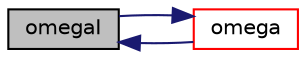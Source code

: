 digraph "omegaI"
{
  bgcolor="transparent";
  edge [fontname="Helvetica",fontsize="10",labelfontname="Helvetica",labelfontsize="10"];
  node [fontname="Helvetica",fontsize="10",shape=record];
  rankdir="LR";
  Node1 [label="omegaI",height=0.2,width=0.4,color="black", fillcolor="grey75", style="filled", fontcolor="black"];
  Node1 -> Node2 [dir="back",color="midnightblue",fontsize="10",style="solid",fontname="Helvetica"];
  Node2 [label="omega",height=0.2,width=0.4,color="red",URL="$a00265.html#acc923d3ed5bbb7e97e2eb38de0293a34",tooltip="dc/dt = omega, rate of change in concentration, for each species "];
  Node2 -> Node1 [dir="back",color="midnightblue",fontsize="10",style="solid",fontname="Helvetica"];
}
